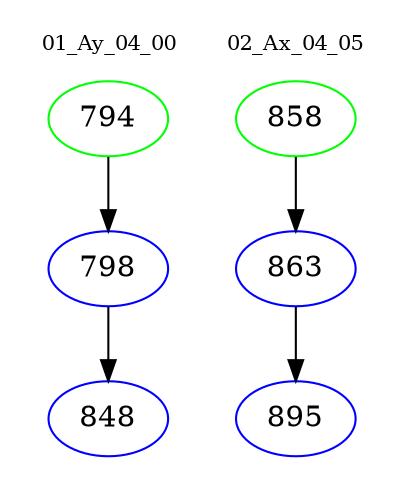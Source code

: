 digraph{
subgraph cluster_0 {
color = white
label = "01_Ay_04_00";
fontsize=10;
T0_794 [label="794", color="green"]
T0_794 -> T0_798 [color="black"]
T0_798 [label="798", color="blue"]
T0_798 -> T0_848 [color="black"]
T0_848 [label="848", color="blue"]
}
subgraph cluster_1 {
color = white
label = "02_Ax_04_05";
fontsize=10;
T1_858 [label="858", color="green"]
T1_858 -> T1_863 [color="black"]
T1_863 [label="863", color="blue"]
T1_863 -> T1_895 [color="black"]
T1_895 [label="895", color="blue"]
}
}
